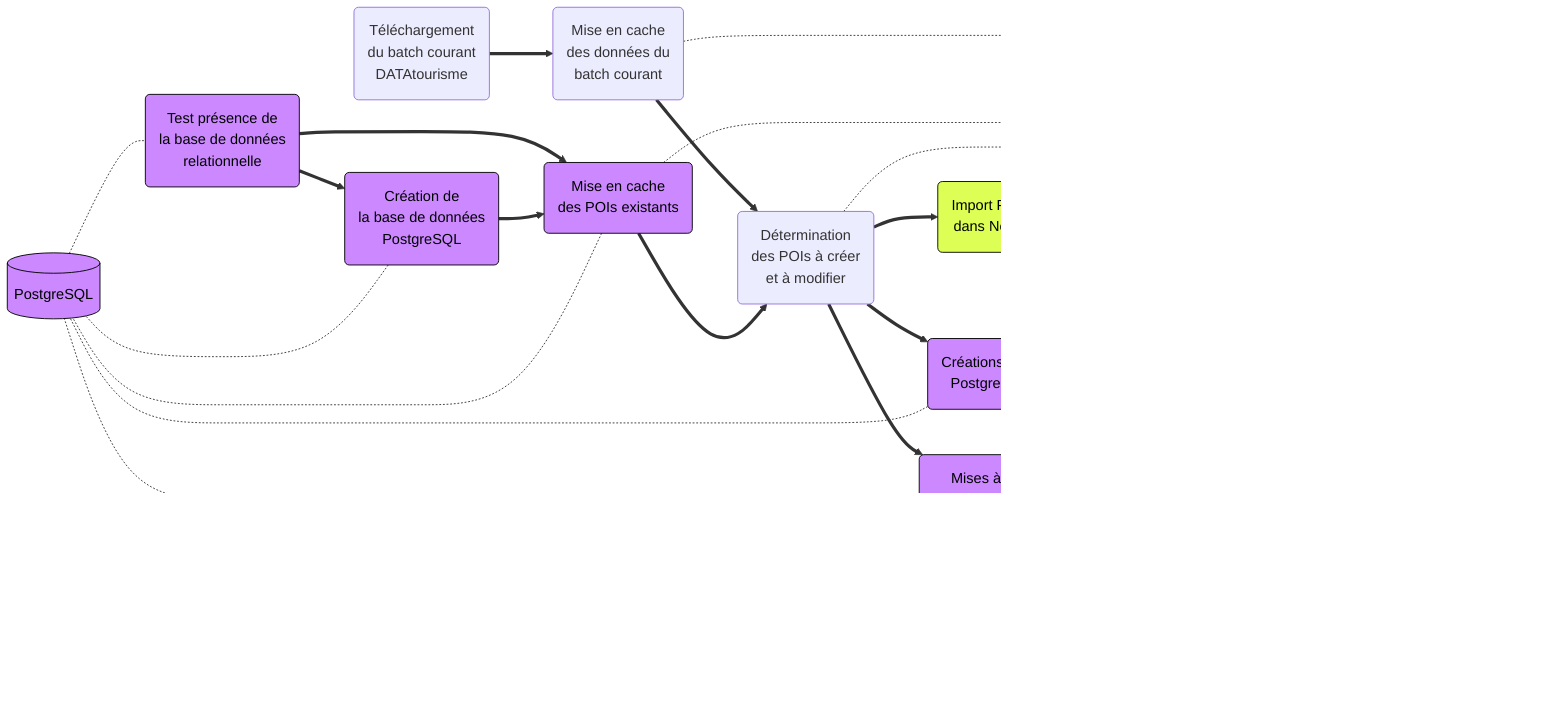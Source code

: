 flowchart LR
    dbp[(PostgreSQL)]
    dbn[(Neo4j)]
    dbr[(Redis)]
    C(Téléchargement
    du batch courant
    DATAtourisme) ==> D(Mise en cache
    des données du
    batch courant)
    D -.- dbr
    A0(Test présence de
    la base de données
    relationnelle) ==> B(Mise en cache
    des données existantes
    dans relationnelle)
    dbp -.- A0
    A1(Création de
    la base de données
    PostgreSQL) ==> B(Mise en cache
    des POIs existants)
    A1 -.- dbp
    B -.- dbp
    B -.- dbr
    A0 ==> A1
    E(Détermination
    des POIs à créer
    et à modifier)
    E -.- dbr
    D ==> E
    B ==> E
    E ==> G(Import POIs
    dans Neo4j)
    G -.- dbn
    E ==> F0(Créations dans
    PostgreSQL)
    F0 -.- dbp
    E ==> F1(Mises à jour
    dans PostgreSQL)
    F1 -.- dbp
    H(Nettoyage des
    fichiers/caches)
    G ==> H
    G -.- dbr
    H -.- dbr
    F0 ==> H
    F0 -.- dbr
    F1 ==> H
    F1 -.- dbr
    H ==> Clustering
    subgraph Clustering
      direction LR
      CA(Clustering
      Categorie A)
      CB(Clustering
      Categorie B)
      CC(Clustering
      Categorie C)
    end
    Clustering -.- dbn
    classDef cdp fill:#c8f, color:#000, stroke:#000
    dbp:::cdp
    A0:::cdp
    A1:::cdp
    B:::cdp
    F0:::cdp
    F1:::cdp
    classDef cdn fill:#df5, color:#000, stroke:#000
    dbn:::cdn
    G:::cdn
    CA:::cdn
    CB:::cdn
    CC:::cdn
